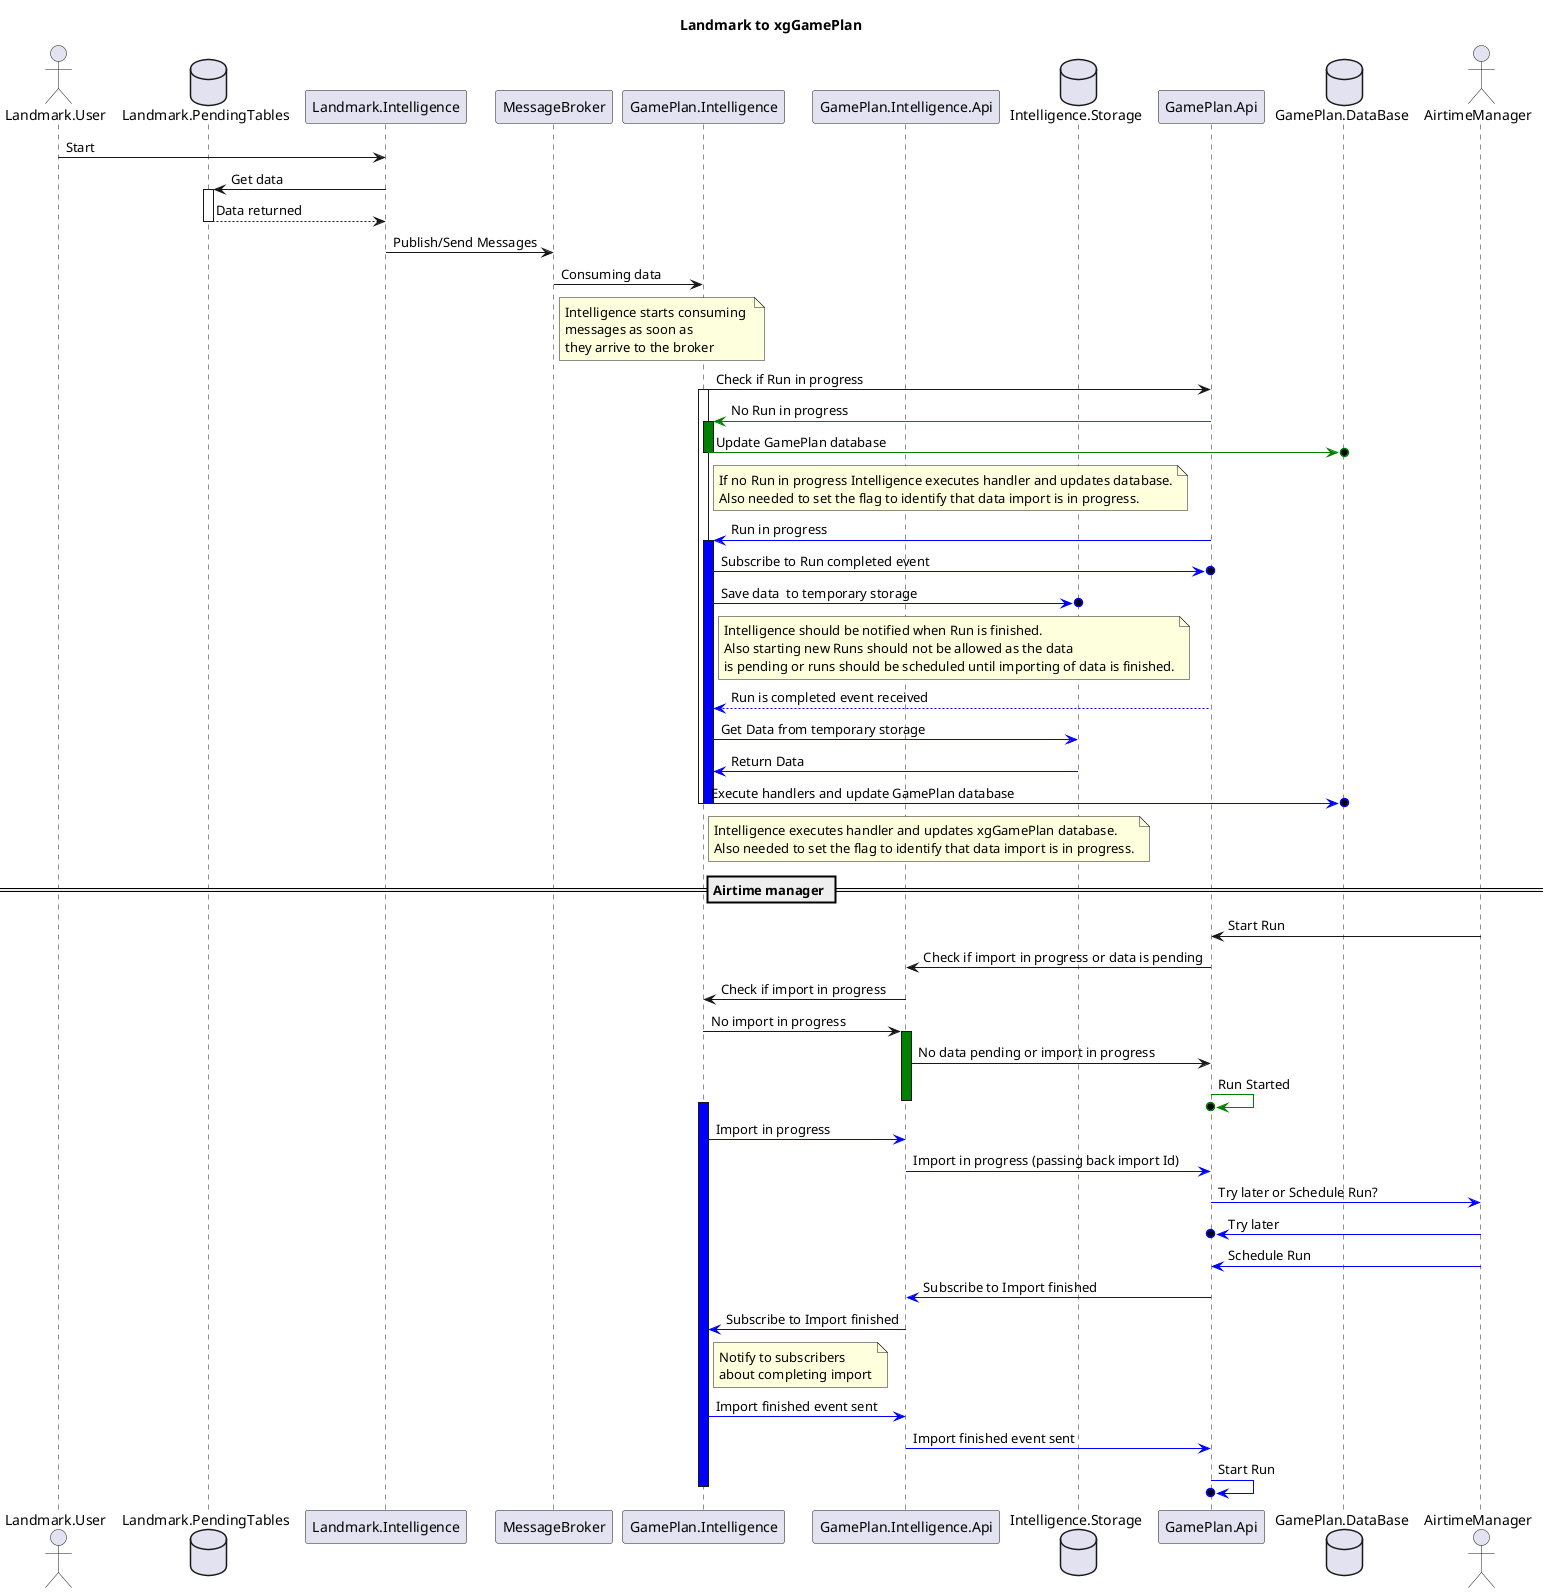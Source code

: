@startuml
title Landmark to xgGamePlan
actor Landmark.User
database Landmark.PendingTables
participant Landmark.Intelligence
participant MessageBroker
participant GamePlan.Intelligence
participant GamePlan.Intelligence.Api
database Intelligence.Storage
participant GamePlan.Api
database GamePlan.DataBase
actor AirtimeManager

Landmark.User -> Landmark.Intelligence: Start
Landmark.Intelligence -> Landmark.PendingTables: Get data
activate Landmark.PendingTables
Landmark.PendingTables --> Landmark.Intelligence: Data returned
deactivate Landmark.PendingTables
Landmark.Intelligence -> MessageBroker: Publish/Send Messages
GamePlan.Intelligence <- MessageBroker: Consuming data
note right of MessageBroker
Intelligence starts consuming 
messages as soon as
they arrive to the broker
end note
GamePlan.Intelligence -> GamePlan.Api: Check if Run in progress
activate GamePlan.Intelligence
GamePlan.Intelligence <[#Green]- GamePlan.Api: No Run in progress
activate GamePlan.Intelligence #Green
GamePlan.Intelligence -[#Green]>o GamePlan.DataBase: Update GamePlan database
deactivate GamePlan.Intelligence
note right of "GamePlan.Intelligence"
If no Run in progress Intelligence executes handler and updates database.
Also needed to set the flag to identify that data import is in progress.
end note
GamePlan.Intelligence <[#Blue]- GamePlan.Api: Run in progress
activate GamePlan.Intelligence #Blue
GamePlan.Intelligence -[#Blue]>o GamePlan.Api: Subscribe to Run completed event
GamePlan.Intelligence -[#Blue]>o Intelligence.Storage: Save data  to temporary storage

note right of "GamePlan.Intelligence"
Intelligence should be notified when Run is finished.
Also starting new Runs should not be allowed as the data
is pending or runs should be scheduled until importing of data is finished.
end note
GamePlan.Api --[#Blue]> GamePlan.Intelligence: Run is completed event received
GamePlan.Intelligence -[#Blue]> Intelligence.Storage: Get Data from temporary storage
GamePlan.Intelligence <-[#Blue] Intelligence.Storage: Return Data
GamePlan.Intelligence -[#Blue]>o GamePlan.DataBase: Execute handlers and update GamePlan database
note right of "GamePlan.Intelligence"
Intelligence executes handler and updates xgGamePlan database.
Also needed to set the flag to identify that data import is in progress.
end note
deactivate GamePlan.Intelligence
deactivate GamePlan.Intelligence

== Airtime manager ==

AirtimeManager -> GamePlan.Api: Start Run
GamePlan.Api -> GamePlan.Intelligence.Api: Check if import in progress or data is pending
GamePlan.Intelligence.Api -> GamePlan.Intelligence: Check if import in progress
GamePlan.Intelligence -> GamePlan.Intelligence.Api: No import in progress
activate GamePlan.Intelligence.Api #Green
GamePlan.Intelligence.Api -> GamePlan.Api: No data pending or import in progress
GamePlan.Api -[#Green]>o GamePlan.Api: Run Started
deactivate GamePlan.Intelligence.Api #Green


activate GamePlan.Intelligence #Blue
' GamePlan.Intelligence -[#Blue]> GamePlan.Intelligence: Check if import in progress
' GamePlan.Intelligence -[#Blue]> Intelligence.Storage: Get Data
' note right of "GamePlan.Intelligence"
' If data is pending, the
' import start
' end note
' GamePlan.Intelligence -[#Blue]> GamePlan.Intelligence: Import started
GamePlan.Intelligence -[#Blue]> GamePlan.Intelligence.Api: Import in progress
GamePlan.Intelligence.Api -[#Blue]> GamePlan.Api: Import in progress (passing back import Id)
GamePlan.Api -[#Blue]> AirtimeManager: Try later or Schedule Run?
AirtimeManager -[#Blue]>o GamePlan.Api: Try later
AirtimeManager -[#Blue]> GamePlan.Api: Schedule Run
GamePlan.Api -[#Blue]> GamePlan.Intelligence.Api: Subscribe to Import finished
GamePlan.Intelligence.Api -[#Blue]> GamePlan.Intelligence: Subscribe to Import finished

note right of "GamePlan.Intelligence"
Notify to subscribers
about completing import
end note

GamePlan.Intelligence -[#Blue]> GamePlan.Intelligence.Api: Import finished event sent

GamePlan.Intelligence.Api -[#Blue]> GamePlan.Api: Import finished event sent
GamePlan.Api -[#Blue]>o GamePlan.Api: Start Run

deactivate GamePlan.Intelligence #Blue

@enduml